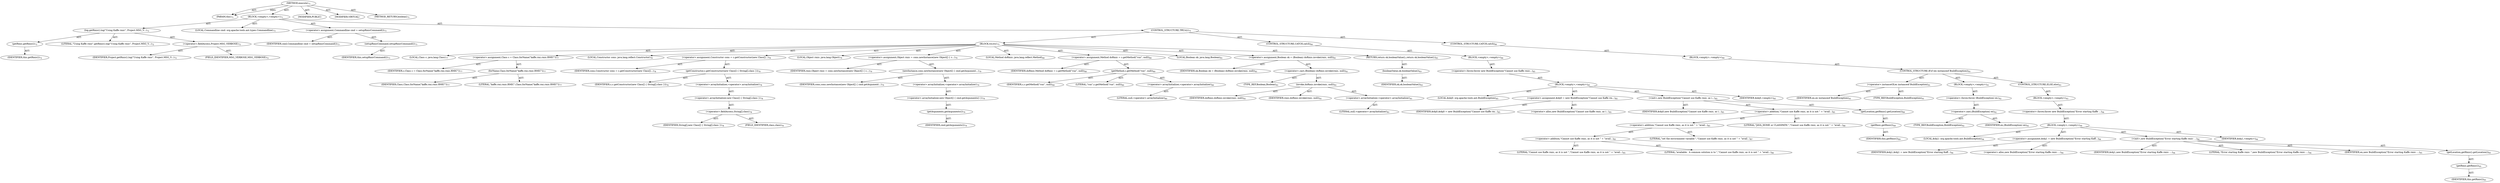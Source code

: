 digraph "execute" {  
"111669149696" [label = <(METHOD,execute)<SUB>71</SUB>> ]
"115964116992" [label = <(PARAM,this)<SUB>71</SUB>> ]
"25769803776" [label = <(BLOCK,&lt;empty&gt;,&lt;empty&gt;)<SUB>71</SUB>> ]
"30064771072" [label = <(log,getRmic().log(&quot;Using Kaffe rmic&quot;, Project.MSG_V...)<SUB>72</SUB>> ]
"30064771073" [label = <(getRmic,getRmic())<SUB>72</SUB>> ]
"68719476736" [label = <(IDENTIFIER,this,getRmic())<SUB>72</SUB>> ]
"90194313216" [label = <(LITERAL,&quot;Using Kaffe rmic&quot;,getRmic().log(&quot;Using Kaffe rmic&quot;, Project.MSG_V...)<SUB>72</SUB>> ]
"30064771074" [label = <(&lt;operator&gt;.fieldAccess,Project.MSG_VERBOSE)<SUB>72</SUB>> ]
"68719476740" [label = <(IDENTIFIER,Project,getRmic().log(&quot;Using Kaffe rmic&quot;, Project.MSG_V...)<SUB>72</SUB>> ]
"55834574848" [label = <(FIELD_IDENTIFIER,MSG_VERBOSE,MSG_VERBOSE)<SUB>72</SUB>> ]
"94489280512" [label = <(LOCAL,Commandline cmd: org.apache.tools.ant.types.Commandline)<SUB>73</SUB>> ]
"30064771075" [label = <(&lt;operator&gt;.assignment,Commandline cmd = setupRmicCommand())<SUB>73</SUB>> ]
"68719476741" [label = <(IDENTIFIER,cmd,Commandline cmd = setupRmicCommand())<SUB>73</SUB>> ]
"30064771076" [label = <(setupRmicCommand,setupRmicCommand())<SUB>73</SUB>> ]
"68719476737" [label = <(IDENTIFIER,this,setupRmicCommand())<SUB>73</SUB>> ]
"47244640256" [label = <(CONTROL_STRUCTURE,TRY,try)<SUB>75</SUB>> ]
"25769803777" [label = <(BLOCK,try,try)<SUB>75</SUB>> ]
"94489280513" [label = <(LOCAL,Class c: java.lang.Class)<SUB>77</SUB>> ]
"30064771077" [label = <(&lt;operator&gt;.assignment,Class c = Class.forName(&quot;kaffe.rmi.rmic.RMIC&quot;))<SUB>77</SUB>> ]
"68719476742" [label = <(IDENTIFIER,c,Class c = Class.forName(&quot;kaffe.rmi.rmic.RMIC&quot;))<SUB>77</SUB>> ]
"30064771078" [label = <(forName,Class.forName(&quot;kaffe.rmi.rmic.RMIC&quot;))<SUB>77</SUB>> ]
"68719476743" [label = <(IDENTIFIER,Class,Class.forName(&quot;kaffe.rmi.rmic.RMIC&quot;))<SUB>77</SUB>> ]
"90194313217" [label = <(LITERAL,&quot;kaffe.rmi.rmic.RMIC&quot;,Class.forName(&quot;kaffe.rmi.rmic.RMIC&quot;))<SUB>77</SUB>> ]
"94489280514" [label = <(LOCAL,Constructor cons: java.lang.reflect.Constructor)<SUB>78</SUB>> ]
"30064771079" [label = <(&lt;operator&gt;.assignment,Constructor cons = c.getConstructor(new Class[]...)<SUB>78</SUB>> ]
"68719476744" [label = <(IDENTIFIER,cons,Constructor cons = c.getConstructor(new Class[]...)<SUB>78</SUB>> ]
"30064771080" [label = <(getConstructor,c.getConstructor(new Class[] { String[].class }))<SUB>78</SUB>> ]
"68719476745" [label = <(IDENTIFIER,c,c.getConstructor(new Class[] { String[].class }))<SUB>78</SUB>> ]
"30064771081" [label = <(&lt;operator&gt;.arrayInitializer,&lt;operator&gt;.arrayInitializer)<SUB>78</SUB>> ]
"30064771082" [label = <(&lt;operator&gt;.arrayInitializer,new Class[] { String[].class })<SUB>78</SUB>> ]
"30064771083" [label = <(&lt;operator&gt;.fieldAccess,String[].class)<SUB>78</SUB>> ]
"68719476746" [label = <(IDENTIFIER,String[],new Class[] { String[].class })<SUB>78</SUB>> ]
"55834574849" [label = <(FIELD_IDENTIFIER,class,class)<SUB>78</SUB>> ]
"94489280515" [label = <(LOCAL,Object rmic: java.lang.Object)<SUB>79</SUB>> ]
"30064771084" [label = <(&lt;operator&gt;.assignment,Object rmic = cons.newInstance(new Object[] { c...)<SUB>79</SUB>> ]
"68719476747" [label = <(IDENTIFIER,rmic,Object rmic = cons.newInstance(new Object[] { c...)<SUB>79</SUB>> ]
"30064771085" [label = <(newInstance,cons.newInstance(new Object[] { cmd.getArgument...)<SUB>79</SUB>> ]
"68719476748" [label = <(IDENTIFIER,cons,cons.newInstance(new Object[] { cmd.getArgument...)<SUB>79</SUB>> ]
"30064771086" [label = <(&lt;operator&gt;.arrayInitializer,&lt;operator&gt;.arrayInitializer)<SUB>79</SUB>> ]
"30064771087" [label = <(&lt;operator&gt;.arrayInitializer,new Object[] { cmd.getArguments() })<SUB>79</SUB>> ]
"30064771088" [label = <(getArguments,getArguments())<SUB>79</SUB>> ]
"68719476749" [label = <(IDENTIFIER,cmd,getArguments())<SUB>79</SUB>> ]
"94489280516" [label = <(LOCAL,Method doRmic: java.lang.reflect.Method)<SUB>80</SUB>> ]
"30064771089" [label = <(&lt;operator&gt;.assignment,Method doRmic = c.getMethod(&quot;run&quot;, null))<SUB>80</SUB>> ]
"68719476750" [label = <(IDENTIFIER,doRmic,Method doRmic = c.getMethod(&quot;run&quot;, null))<SUB>80</SUB>> ]
"30064771090" [label = <(getMethod,c.getMethod(&quot;run&quot;, null))<SUB>80</SUB>> ]
"68719476751" [label = <(IDENTIFIER,c,c.getMethod(&quot;run&quot;, null))<SUB>80</SUB>> ]
"90194313218" [label = <(LITERAL,&quot;run&quot;,c.getMethod(&quot;run&quot;, null))<SUB>80</SUB>> ]
"30064771091" [label = <(&lt;operator&gt;.arrayInitializer,&lt;operator&gt;.arrayInitializer)<SUB>80</SUB>> ]
"90194313219" [label = <(LITERAL,null,&lt;operator&gt;.arrayInitializer)<SUB>80</SUB>> ]
"94489280517" [label = <(LOCAL,Boolean ok: java.lang.Boolean)<SUB>81</SUB>> ]
"30064771092" [label = <(&lt;operator&gt;.assignment,Boolean ok = (Boolean) doRmic.invoke(rmic, null))<SUB>81</SUB>> ]
"68719476752" [label = <(IDENTIFIER,ok,Boolean ok = (Boolean) doRmic.invoke(rmic, null))<SUB>81</SUB>> ]
"30064771093" [label = <(&lt;operator&gt;.cast,(Boolean) doRmic.invoke(rmic, null))<SUB>81</SUB>> ]
"180388626432" [label = <(TYPE_REF,Boolean,Boolean)<SUB>81</SUB>> ]
"30064771094" [label = <(invoke,doRmic.invoke(rmic, null))<SUB>81</SUB>> ]
"68719476753" [label = <(IDENTIFIER,doRmic,doRmic.invoke(rmic, null))<SUB>81</SUB>> ]
"68719476754" [label = <(IDENTIFIER,rmic,doRmic.invoke(rmic, null))<SUB>81</SUB>> ]
"30064771095" [label = <(&lt;operator&gt;.arrayInitializer,&lt;operator&gt;.arrayInitializer)<SUB>81</SUB>> ]
"90194313220" [label = <(LITERAL,null,&lt;operator&gt;.arrayInitializer)<SUB>81</SUB>> ]
"146028888064" [label = <(RETURN,return ok.booleanValue();,return ok.booleanValue();)<SUB>83</SUB>> ]
"30064771096" [label = <(booleanValue,ok.booleanValue())<SUB>83</SUB>> ]
"68719476755" [label = <(IDENTIFIER,ok,ok.booleanValue())<SUB>83</SUB>> ]
"47244640257" [label = <(CONTROL_STRUCTURE,CATCH,catch)<SUB>84</SUB>> ]
"25769803778" [label = <(BLOCK,&lt;empty&gt;,&lt;empty&gt;)<SUB>84</SUB>> ]
"30064771097" [label = <(&lt;operator&gt;.throw,throw new BuildException(&quot;Cannot use Kaffe rmic...)<SUB>85</SUB>> ]
"25769803779" [label = <(BLOCK,&lt;empty&gt;,&lt;empty&gt;)<SUB>85</SUB>> ]
"94489280518" [label = <(LOCAL,$obj0: org.apache.tools.ant.BuildException)<SUB>85</SUB>> ]
"30064771098" [label = <(&lt;operator&gt;.assignment,$obj0 = new BuildException(&quot;Cannot use Kaffe rm...)<SUB>85</SUB>> ]
"68719476756" [label = <(IDENTIFIER,$obj0,$obj0 = new BuildException(&quot;Cannot use Kaffe rm...)<SUB>85</SUB>> ]
"30064771099" [label = <(&lt;operator&gt;.alloc,new BuildException(&quot;Cannot use Kaffe rmic, as i...)<SUB>85</SUB>> ]
"30064771100" [label = <(&lt;init&gt;,new BuildException(&quot;Cannot use Kaffe rmic, as i...)<SUB>85</SUB>> ]
"68719476757" [label = <(IDENTIFIER,$obj0,new BuildException(&quot;Cannot use Kaffe rmic, as i...)<SUB>85</SUB>> ]
"30064771101" [label = <(&lt;operator&gt;.addition,&quot;Cannot use Kaffe rmic, as it is not &quot; + &quot;avail...)<SUB>85</SUB>> ]
"30064771102" [label = <(&lt;operator&gt;.addition,&quot;Cannot use Kaffe rmic, as it is not &quot; + &quot;avail...)<SUB>85</SUB>> ]
"30064771103" [label = <(&lt;operator&gt;.addition,&quot;Cannot use Kaffe rmic, as it is not &quot; + &quot;avail...)<SUB>85</SUB>> ]
"90194313221" [label = <(LITERAL,&quot;Cannot use Kaffe rmic, as it is not &quot;,&quot;Cannot use Kaffe rmic, as it is not &quot; + &quot;avail...)<SUB>85</SUB>> ]
"90194313222" [label = <(LITERAL,&quot;available.  A common solution is to &quot;,&quot;Cannot use Kaffe rmic, as it is not &quot; + &quot;avail...)<SUB>86</SUB>> ]
"90194313223" [label = <(LITERAL,&quot;set the environment variable &quot;,&quot;Cannot use Kaffe rmic, as it is not &quot; + &quot;avail...)<SUB>87</SUB>> ]
"90194313224" [label = <(LITERAL,&quot;JAVA_HOME or CLASSPATH.&quot;,&quot;Cannot use Kaffe rmic, as it is not &quot; + &quot;avail...)<SUB>88</SUB>> ]
"30064771104" [label = <(getLocation,getRmic().getLocation())<SUB>89</SUB>> ]
"30064771105" [label = <(getRmic,getRmic())<SUB>89</SUB>> ]
"68719476738" [label = <(IDENTIFIER,this,getRmic())<SUB>89</SUB>> ]
"68719476758" [label = <(IDENTIFIER,$obj0,&lt;empty&gt;)<SUB>85</SUB>> ]
"47244640258" [label = <(CONTROL_STRUCTURE,CATCH,catch)<SUB>90</SUB>> ]
"25769803780" [label = <(BLOCK,&lt;empty&gt;,&lt;empty&gt;)<SUB>90</SUB>> ]
"47244640259" [label = <(CONTROL_STRUCTURE,IF,if (ex instanceof BuildException))<SUB>91</SUB>> ]
"30064771106" [label = <(&lt;operator&gt;.instanceOf,ex instanceof BuildException)<SUB>91</SUB>> ]
"68719476759" [label = <(IDENTIFIER,ex,ex instanceof BuildException)<SUB>91</SUB>> ]
"180388626433" [label = <(TYPE_REF,BuildException,BuildException)<SUB>91</SUB>> ]
"25769803781" [label = <(BLOCK,&lt;empty&gt;,&lt;empty&gt;)<SUB>91</SUB>> ]
"30064771107" [label = <(&lt;operator&gt;.throw,throw (BuildException) ex;)<SUB>92</SUB>> ]
"30064771108" [label = <(&lt;operator&gt;.cast,(BuildException) ex)<SUB>92</SUB>> ]
"180388626434" [label = <(TYPE_REF,BuildException,BuildException)<SUB>92</SUB>> ]
"68719476760" [label = <(IDENTIFIER,ex,(BuildException) ex)<SUB>92</SUB>> ]
"47244640260" [label = <(CONTROL_STRUCTURE,ELSE,else)<SUB>93</SUB>> ]
"25769803782" [label = <(BLOCK,&lt;empty&gt;,&lt;empty&gt;)<SUB>93</SUB>> ]
"30064771109" [label = <(&lt;operator&gt;.throw,throw new BuildException(&quot;Error starting Kaffe ...)<SUB>94</SUB>> ]
"25769803783" [label = <(BLOCK,&lt;empty&gt;,&lt;empty&gt;)<SUB>94</SUB>> ]
"94489280519" [label = <(LOCAL,$obj1: org.apache.tools.ant.BuildException)<SUB>94</SUB>> ]
"30064771110" [label = <(&lt;operator&gt;.assignment,$obj1 = new BuildException(&quot;Error starting Kaff...)<SUB>94</SUB>> ]
"68719476761" [label = <(IDENTIFIER,$obj1,$obj1 = new BuildException(&quot;Error starting Kaff...)<SUB>94</SUB>> ]
"30064771111" [label = <(&lt;operator&gt;.alloc,new BuildException(&quot;Error starting Kaffe rmic: ...)<SUB>94</SUB>> ]
"30064771112" [label = <(&lt;init&gt;,new BuildException(&quot;Error starting Kaffe rmic: ...)<SUB>94</SUB>> ]
"68719476762" [label = <(IDENTIFIER,$obj1,new BuildException(&quot;Error starting Kaffe rmic: ...)<SUB>94</SUB>> ]
"90194313225" [label = <(LITERAL,&quot;Error starting Kaffe rmic: &quot;,new BuildException(&quot;Error starting Kaffe rmic: ...)<SUB>94</SUB>> ]
"68719476763" [label = <(IDENTIFIER,ex,new BuildException(&quot;Error starting Kaffe rmic: ...)<SUB>95</SUB>> ]
"30064771113" [label = <(getLocation,getRmic().getLocation())<SUB>95</SUB>> ]
"30064771114" [label = <(getRmic,getRmic())<SUB>95</SUB>> ]
"68719476739" [label = <(IDENTIFIER,this,getRmic())<SUB>95</SUB>> ]
"68719476764" [label = <(IDENTIFIER,$obj1,&lt;empty&gt;)<SUB>94</SUB>> ]
"133143986176" [label = <(MODIFIER,PUBLIC)> ]
"133143986177" [label = <(MODIFIER,VIRTUAL)> ]
"128849018880" [label = <(METHOD_RETURN,boolean)<SUB>71</SUB>> ]
  "111669149696" -> "115964116992"  [ label = "AST: "] 
  "111669149696" -> "25769803776"  [ label = "AST: "] 
  "111669149696" -> "133143986176"  [ label = "AST: "] 
  "111669149696" -> "133143986177"  [ label = "AST: "] 
  "111669149696" -> "128849018880"  [ label = "AST: "] 
  "25769803776" -> "30064771072"  [ label = "AST: "] 
  "25769803776" -> "94489280512"  [ label = "AST: "] 
  "25769803776" -> "30064771075"  [ label = "AST: "] 
  "25769803776" -> "47244640256"  [ label = "AST: "] 
  "30064771072" -> "30064771073"  [ label = "AST: "] 
  "30064771072" -> "90194313216"  [ label = "AST: "] 
  "30064771072" -> "30064771074"  [ label = "AST: "] 
  "30064771073" -> "68719476736"  [ label = "AST: "] 
  "30064771074" -> "68719476740"  [ label = "AST: "] 
  "30064771074" -> "55834574848"  [ label = "AST: "] 
  "30064771075" -> "68719476741"  [ label = "AST: "] 
  "30064771075" -> "30064771076"  [ label = "AST: "] 
  "30064771076" -> "68719476737"  [ label = "AST: "] 
  "47244640256" -> "25769803777"  [ label = "AST: "] 
  "47244640256" -> "47244640257"  [ label = "AST: "] 
  "47244640256" -> "47244640258"  [ label = "AST: "] 
  "25769803777" -> "94489280513"  [ label = "AST: "] 
  "25769803777" -> "30064771077"  [ label = "AST: "] 
  "25769803777" -> "94489280514"  [ label = "AST: "] 
  "25769803777" -> "30064771079"  [ label = "AST: "] 
  "25769803777" -> "94489280515"  [ label = "AST: "] 
  "25769803777" -> "30064771084"  [ label = "AST: "] 
  "25769803777" -> "94489280516"  [ label = "AST: "] 
  "25769803777" -> "30064771089"  [ label = "AST: "] 
  "25769803777" -> "94489280517"  [ label = "AST: "] 
  "25769803777" -> "30064771092"  [ label = "AST: "] 
  "25769803777" -> "146028888064"  [ label = "AST: "] 
  "30064771077" -> "68719476742"  [ label = "AST: "] 
  "30064771077" -> "30064771078"  [ label = "AST: "] 
  "30064771078" -> "68719476743"  [ label = "AST: "] 
  "30064771078" -> "90194313217"  [ label = "AST: "] 
  "30064771079" -> "68719476744"  [ label = "AST: "] 
  "30064771079" -> "30064771080"  [ label = "AST: "] 
  "30064771080" -> "68719476745"  [ label = "AST: "] 
  "30064771080" -> "30064771081"  [ label = "AST: "] 
  "30064771081" -> "30064771082"  [ label = "AST: "] 
  "30064771082" -> "30064771083"  [ label = "AST: "] 
  "30064771083" -> "68719476746"  [ label = "AST: "] 
  "30064771083" -> "55834574849"  [ label = "AST: "] 
  "30064771084" -> "68719476747"  [ label = "AST: "] 
  "30064771084" -> "30064771085"  [ label = "AST: "] 
  "30064771085" -> "68719476748"  [ label = "AST: "] 
  "30064771085" -> "30064771086"  [ label = "AST: "] 
  "30064771086" -> "30064771087"  [ label = "AST: "] 
  "30064771087" -> "30064771088"  [ label = "AST: "] 
  "30064771088" -> "68719476749"  [ label = "AST: "] 
  "30064771089" -> "68719476750"  [ label = "AST: "] 
  "30064771089" -> "30064771090"  [ label = "AST: "] 
  "30064771090" -> "68719476751"  [ label = "AST: "] 
  "30064771090" -> "90194313218"  [ label = "AST: "] 
  "30064771090" -> "30064771091"  [ label = "AST: "] 
  "30064771091" -> "90194313219"  [ label = "AST: "] 
  "30064771092" -> "68719476752"  [ label = "AST: "] 
  "30064771092" -> "30064771093"  [ label = "AST: "] 
  "30064771093" -> "180388626432"  [ label = "AST: "] 
  "30064771093" -> "30064771094"  [ label = "AST: "] 
  "30064771094" -> "68719476753"  [ label = "AST: "] 
  "30064771094" -> "68719476754"  [ label = "AST: "] 
  "30064771094" -> "30064771095"  [ label = "AST: "] 
  "30064771095" -> "90194313220"  [ label = "AST: "] 
  "146028888064" -> "30064771096"  [ label = "AST: "] 
  "30064771096" -> "68719476755"  [ label = "AST: "] 
  "47244640257" -> "25769803778"  [ label = "AST: "] 
  "25769803778" -> "30064771097"  [ label = "AST: "] 
  "30064771097" -> "25769803779"  [ label = "AST: "] 
  "25769803779" -> "94489280518"  [ label = "AST: "] 
  "25769803779" -> "30064771098"  [ label = "AST: "] 
  "25769803779" -> "30064771100"  [ label = "AST: "] 
  "25769803779" -> "68719476758"  [ label = "AST: "] 
  "30064771098" -> "68719476756"  [ label = "AST: "] 
  "30064771098" -> "30064771099"  [ label = "AST: "] 
  "30064771100" -> "68719476757"  [ label = "AST: "] 
  "30064771100" -> "30064771101"  [ label = "AST: "] 
  "30064771100" -> "30064771104"  [ label = "AST: "] 
  "30064771101" -> "30064771102"  [ label = "AST: "] 
  "30064771101" -> "90194313224"  [ label = "AST: "] 
  "30064771102" -> "30064771103"  [ label = "AST: "] 
  "30064771102" -> "90194313223"  [ label = "AST: "] 
  "30064771103" -> "90194313221"  [ label = "AST: "] 
  "30064771103" -> "90194313222"  [ label = "AST: "] 
  "30064771104" -> "30064771105"  [ label = "AST: "] 
  "30064771105" -> "68719476738"  [ label = "AST: "] 
  "47244640258" -> "25769803780"  [ label = "AST: "] 
  "25769803780" -> "47244640259"  [ label = "AST: "] 
  "47244640259" -> "30064771106"  [ label = "AST: "] 
  "47244640259" -> "25769803781"  [ label = "AST: "] 
  "47244640259" -> "47244640260"  [ label = "AST: "] 
  "30064771106" -> "68719476759"  [ label = "AST: "] 
  "30064771106" -> "180388626433"  [ label = "AST: "] 
  "25769803781" -> "30064771107"  [ label = "AST: "] 
  "30064771107" -> "30064771108"  [ label = "AST: "] 
  "30064771108" -> "180388626434"  [ label = "AST: "] 
  "30064771108" -> "68719476760"  [ label = "AST: "] 
  "47244640260" -> "25769803782"  [ label = "AST: "] 
  "25769803782" -> "30064771109"  [ label = "AST: "] 
  "30064771109" -> "25769803783"  [ label = "AST: "] 
  "25769803783" -> "94489280519"  [ label = "AST: "] 
  "25769803783" -> "30064771110"  [ label = "AST: "] 
  "25769803783" -> "30064771112"  [ label = "AST: "] 
  "25769803783" -> "68719476764"  [ label = "AST: "] 
  "30064771110" -> "68719476761"  [ label = "AST: "] 
  "30064771110" -> "30064771111"  [ label = "AST: "] 
  "30064771112" -> "68719476762"  [ label = "AST: "] 
  "30064771112" -> "90194313225"  [ label = "AST: "] 
  "30064771112" -> "68719476763"  [ label = "AST: "] 
  "30064771112" -> "30064771113"  [ label = "AST: "] 
  "30064771113" -> "30064771114"  [ label = "AST: "] 
  "30064771114" -> "68719476739"  [ label = "AST: "] 
  "111669149696" -> "115964116992"  [ label = "DDG: "] 
}
